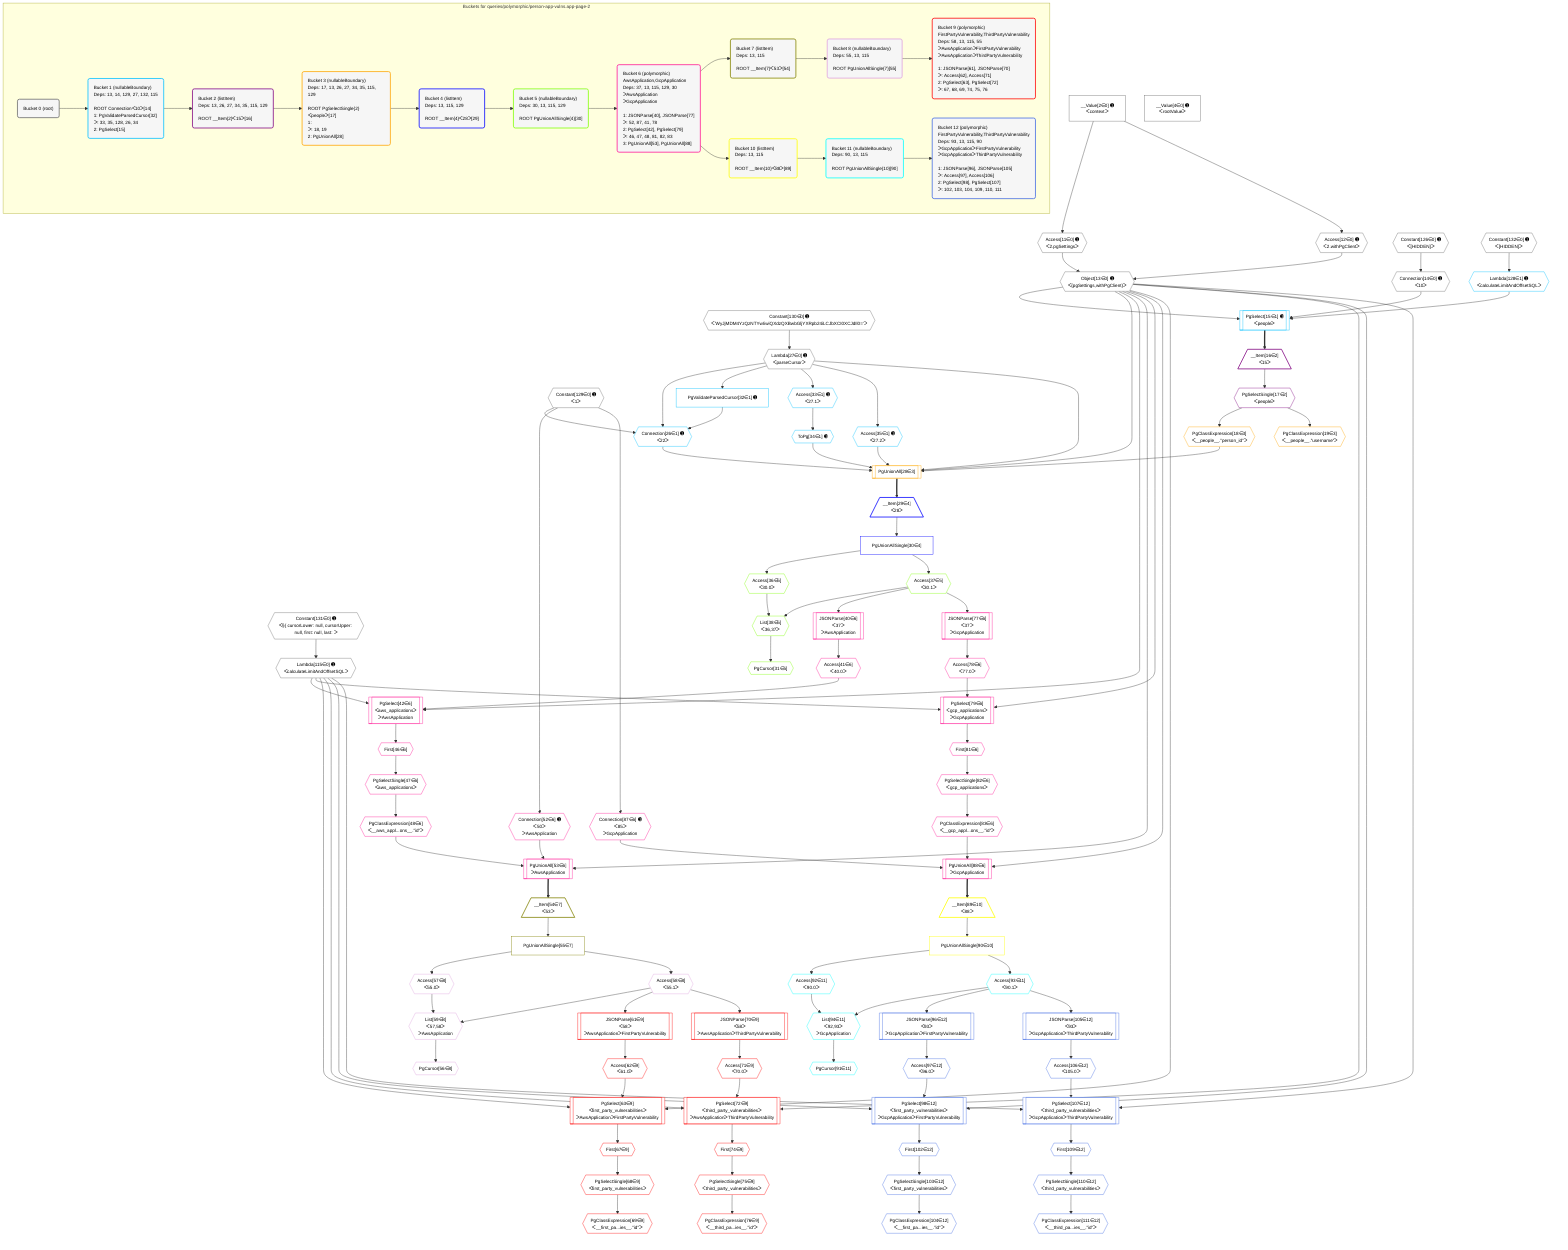 %%{init: {'themeVariables': { 'fontSize': '12px'}}}%%
graph TD
    classDef path fill:#eee,stroke:#000,color:#000
    classDef plan fill:#fff,stroke-width:1px,color:#000
    classDef itemplan fill:#fff,stroke-width:2px,color:#000
    classDef unbatchedplan fill:#dff,stroke-width:1px,color:#000
    classDef sideeffectplan fill:#fcc,stroke-width:2px,color:#000
    classDef bucket fill:#f6f6f6,color:#000,stroke-width:2px,text-align:left


    %% plan dependencies
    Object13{{"Object[13∈0] ➊<br />ᐸ{pgSettings,withPgClient}ᐳ"}}:::plan
    Access11{{"Access[11∈0] ➊<br />ᐸ2.pgSettingsᐳ"}}:::plan
    Access12{{"Access[12∈0] ➊<br />ᐸ2.withPgClientᐳ"}}:::plan
    Access11 & Access12 --> Object13
    __Value2["__Value[2∈0] ➊<br />ᐸcontextᐳ"]:::plan
    __Value2 --> Access11
    __Value2 --> Access12
    Connection14{{"Connection[14∈0] ➊<br />ᐸ10ᐳ"}}:::plan
    Constant126{{"Constant[126∈0] ➊<br />ᐸ[HIDDEN]ᐳ"}}:::plan
    Constant126 --> Connection14
    Lambda27{{"Lambda[27∈0] ➊<br />ᐸparseCursorᐳ"}}:::plan
    Constant130{{"Constant[130∈0] ➊<br />ᐸ'WyJjMDM4YzQzNTYwIiwiQXdzQXBwbGljYXRpb24iLCJbXCI0XCJdIl0='ᐳ"}}:::plan
    Constant130 --> Lambda27
    Lambda115{{"Lambda[115∈0] ➊<br />ᐸcalculateLimitAndOffsetSQLᐳ"}}:::plan
    Constant131{{"Constant[131∈0] ➊<br />ᐸ§{ cursorLower: null, cursorUpper: null, first: null, last: ᐳ"}}:::plan
    Constant131 --> Lambda115
    __Value4["__Value[4∈0] ➊<br />ᐸrootValueᐳ"]:::plan
    Constant129{{"Constant[129∈0] ➊<br />ᐸ1ᐳ"}}:::plan
    Constant132{{"Constant[132∈0] ➊<br />ᐸ[HIDDEN]ᐳ"}}:::plan
    PgSelect15[["PgSelect[15∈1] ➊<br />ᐸpeopleᐳ"]]:::plan
    Lambda128{{"Lambda[128∈1] ➊<br />ᐸcalculateLimitAndOffsetSQLᐳ"}}:::plan
    Object13 & Connection14 & Lambda128 --> PgSelect15
    Connection26{{"Connection[26∈1] ➊<br />ᐸ22ᐳ"}}:::plan
    PgValidateParsedCursor32["PgValidateParsedCursor[32∈1] ➊"]:::plan
    Constant129 & Lambda27 & PgValidateParsedCursor32 --> Connection26
    Lambda27 --> PgValidateParsedCursor32
    Access33{{"Access[33∈1] ➊<br />ᐸ27.1ᐳ"}}:::plan
    Lambda27 --> Access33
    ToPg34{{"ToPg[34∈1] ➊"}}:::plan
    Access33 --> ToPg34
    Access35{{"Access[35∈1] ➊<br />ᐸ27.2ᐳ"}}:::plan
    Lambda27 --> Access35
    Constant132 --> Lambda128
    __Item16[/"__Item[16∈2]<br />ᐸ15ᐳ"\]:::itemplan
    PgSelect15 ==> __Item16
    PgSelectSingle17{{"PgSelectSingle[17∈2]<br />ᐸpeopleᐳ"}}:::plan
    __Item16 --> PgSelectSingle17
    PgUnionAll28[["PgUnionAll[28∈3]"]]:::plan
    PgClassExpression18{{"PgClassExpression[18∈3]<br />ᐸ__people__.”person_id”ᐳ"}}:::plan
    Object13 & PgClassExpression18 & Connection26 & Lambda27 & ToPg34 & Access35 --> PgUnionAll28
    PgSelectSingle17 --> PgClassExpression18
    PgClassExpression19{{"PgClassExpression[19∈3]<br />ᐸ__people__.”username”ᐳ"}}:::plan
    PgSelectSingle17 --> PgClassExpression19
    __Item29[/"__Item[29∈4]<br />ᐸ28ᐳ"\]:::itemplan
    PgUnionAll28 ==> __Item29
    PgUnionAllSingle30["PgUnionAllSingle[30∈4]"]:::plan
    __Item29 --> PgUnionAllSingle30
    List38{{"List[38∈5]<br />ᐸ36,37ᐳ"}}:::plan
    Access36{{"Access[36∈5]<br />ᐸ30.0ᐳ"}}:::plan
    Access37{{"Access[37∈5]<br />ᐸ30.1ᐳ"}}:::plan
    Access36 & Access37 --> List38
    PgCursor31{{"PgCursor[31∈5]"}}:::plan
    List38 --> PgCursor31
    PgUnionAllSingle30 --> Access36
    PgUnionAllSingle30 --> Access37
    PgSelect42[["PgSelect[42∈6]<br />ᐸaws_applicationsᐳ<br />ᐳAwsApplication"]]:::plan
    Access41{{"Access[41∈6]<br />ᐸ40.0ᐳ"}}:::plan
    Object13 & Access41 & Lambda115 --> PgSelect42
    PgUnionAll53[["PgUnionAll[53∈6]<br />ᐳAwsApplication"]]:::plan
    PgClassExpression48{{"PgClassExpression[48∈6]<br />ᐸ__aws_appl...ons__.”id”ᐳ"}}:::plan
    Connection52{{"Connection[52∈6] ➊<br />ᐸ50ᐳ<br />ᐳAwsApplication"}}:::plan
    Object13 & PgClassExpression48 & Connection52 --> PgUnionAll53
    PgSelect79[["PgSelect[79∈6]<br />ᐸgcp_applicationsᐳ<br />ᐳGcpApplication"]]:::plan
    Access78{{"Access[78∈6]<br />ᐸ77.0ᐳ"}}:::plan
    Object13 & Access78 & Lambda115 --> PgSelect79
    PgUnionAll88[["PgUnionAll[88∈6]<br />ᐳGcpApplication"]]:::plan
    PgClassExpression83{{"PgClassExpression[83∈6]<br />ᐸ__gcp_appl...ons__.”id”ᐳ"}}:::plan
    Connection87{{"Connection[87∈6] ➊<br />ᐸ85ᐳ<br />ᐳGcpApplication"}}:::plan
    Object13 & PgClassExpression83 & Connection87 --> PgUnionAll88
    JSONParse40[["JSONParse[40∈6]<br />ᐸ37ᐳ<br />ᐳAwsApplication"]]:::plan
    Access37 --> JSONParse40
    JSONParse40 --> Access41
    First46{{"First[46∈6]"}}:::plan
    PgSelect42 --> First46
    PgSelectSingle47{{"PgSelectSingle[47∈6]<br />ᐸaws_applicationsᐳ"}}:::plan
    First46 --> PgSelectSingle47
    PgSelectSingle47 --> PgClassExpression48
    Constant129 --> Connection52
    JSONParse77[["JSONParse[77∈6]<br />ᐸ37ᐳ<br />ᐳGcpApplication"]]:::plan
    Access37 --> JSONParse77
    JSONParse77 --> Access78
    First81{{"First[81∈6]"}}:::plan
    PgSelect79 --> First81
    PgSelectSingle82{{"PgSelectSingle[82∈6]<br />ᐸgcp_applicationsᐳ"}}:::plan
    First81 --> PgSelectSingle82
    PgSelectSingle82 --> PgClassExpression83
    Constant129 --> Connection87
    __Item54[/"__Item[54∈7]<br />ᐸ53ᐳ"\]:::itemplan
    PgUnionAll53 ==> __Item54
    PgUnionAllSingle55["PgUnionAllSingle[55∈7]"]:::plan
    __Item54 --> PgUnionAllSingle55
    List59{{"List[59∈8]<br />ᐸ57,58ᐳ<br />ᐳAwsApplication"}}:::plan
    Access57{{"Access[57∈8]<br />ᐸ55.0ᐳ"}}:::plan
    Access58{{"Access[58∈8]<br />ᐸ55.1ᐳ"}}:::plan
    Access57 & Access58 --> List59
    PgCursor56{{"PgCursor[56∈8]"}}:::plan
    List59 --> PgCursor56
    PgUnionAllSingle55 --> Access57
    PgUnionAllSingle55 --> Access58
    PgSelect63[["PgSelect[63∈9]<br />ᐸfirst_party_vulnerabilitiesᐳ<br />ᐳAwsApplicationᐳFirstPartyVulnerability"]]:::plan
    Access62{{"Access[62∈9]<br />ᐸ61.0ᐳ"}}:::plan
    Object13 & Access62 & Lambda115 --> PgSelect63
    PgSelect72[["PgSelect[72∈9]<br />ᐸthird_party_vulnerabilitiesᐳ<br />ᐳAwsApplicationᐳThirdPartyVulnerability"]]:::plan
    Access71{{"Access[71∈9]<br />ᐸ70.0ᐳ"}}:::plan
    Object13 & Access71 & Lambda115 --> PgSelect72
    JSONParse61[["JSONParse[61∈9]<br />ᐸ58ᐳ<br />ᐳAwsApplicationᐳFirstPartyVulnerability"]]:::plan
    Access58 --> JSONParse61
    JSONParse61 --> Access62
    First67{{"First[67∈9]"}}:::plan
    PgSelect63 --> First67
    PgSelectSingle68{{"PgSelectSingle[68∈9]<br />ᐸfirst_party_vulnerabilitiesᐳ"}}:::plan
    First67 --> PgSelectSingle68
    PgClassExpression69{{"PgClassExpression[69∈9]<br />ᐸ__first_pa...ies__.”id”ᐳ"}}:::plan
    PgSelectSingle68 --> PgClassExpression69
    JSONParse70[["JSONParse[70∈9]<br />ᐸ58ᐳ<br />ᐳAwsApplicationᐳThirdPartyVulnerability"]]:::plan
    Access58 --> JSONParse70
    JSONParse70 --> Access71
    First74{{"First[74∈9]"}}:::plan
    PgSelect72 --> First74
    PgSelectSingle75{{"PgSelectSingle[75∈9]<br />ᐸthird_party_vulnerabilitiesᐳ"}}:::plan
    First74 --> PgSelectSingle75
    PgClassExpression76{{"PgClassExpression[76∈9]<br />ᐸ__third_pa...ies__.”id”ᐳ"}}:::plan
    PgSelectSingle75 --> PgClassExpression76
    __Item89[/"__Item[89∈10]<br />ᐸ88ᐳ"\]:::itemplan
    PgUnionAll88 ==> __Item89
    PgUnionAllSingle90["PgUnionAllSingle[90∈10]"]:::plan
    __Item89 --> PgUnionAllSingle90
    List94{{"List[94∈11]<br />ᐸ92,93ᐳ<br />ᐳGcpApplication"}}:::plan
    Access92{{"Access[92∈11]<br />ᐸ90.0ᐳ"}}:::plan
    Access93{{"Access[93∈11]<br />ᐸ90.1ᐳ"}}:::plan
    Access92 & Access93 --> List94
    PgCursor91{{"PgCursor[91∈11]"}}:::plan
    List94 --> PgCursor91
    PgUnionAllSingle90 --> Access92
    PgUnionAllSingle90 --> Access93
    PgSelect98[["PgSelect[98∈12]<br />ᐸfirst_party_vulnerabilitiesᐳ<br />ᐳGcpApplicationᐳFirstPartyVulnerability"]]:::plan
    Access97{{"Access[97∈12]<br />ᐸ96.0ᐳ"}}:::plan
    Object13 & Access97 & Lambda115 --> PgSelect98
    PgSelect107[["PgSelect[107∈12]<br />ᐸthird_party_vulnerabilitiesᐳ<br />ᐳGcpApplicationᐳThirdPartyVulnerability"]]:::plan
    Access106{{"Access[106∈12]<br />ᐸ105.0ᐳ"}}:::plan
    Object13 & Access106 & Lambda115 --> PgSelect107
    JSONParse96[["JSONParse[96∈12]<br />ᐸ93ᐳ<br />ᐳGcpApplicationᐳFirstPartyVulnerability"]]:::plan
    Access93 --> JSONParse96
    JSONParse96 --> Access97
    First102{{"First[102∈12]"}}:::plan
    PgSelect98 --> First102
    PgSelectSingle103{{"PgSelectSingle[103∈12]<br />ᐸfirst_party_vulnerabilitiesᐳ"}}:::plan
    First102 --> PgSelectSingle103
    PgClassExpression104{{"PgClassExpression[104∈12]<br />ᐸ__first_pa...ies__.”id”ᐳ"}}:::plan
    PgSelectSingle103 --> PgClassExpression104
    JSONParse105[["JSONParse[105∈12]<br />ᐸ93ᐳ<br />ᐳGcpApplicationᐳThirdPartyVulnerability"]]:::plan
    Access93 --> JSONParse105
    JSONParse105 --> Access106
    First109{{"First[109∈12]"}}:::plan
    PgSelect107 --> First109
    PgSelectSingle110{{"PgSelectSingle[110∈12]<br />ᐸthird_party_vulnerabilitiesᐳ"}}:::plan
    First109 --> PgSelectSingle110
    PgClassExpression111{{"PgClassExpression[111∈12]<br />ᐸ__third_pa...ies__.”id”ᐳ"}}:::plan
    PgSelectSingle110 --> PgClassExpression111

    %% define steps

    subgraph "Buckets for queries/polymorphic/person-app-vulns.app-page-2"
    Bucket0("Bucket 0 (root)"):::bucket
    classDef bucket0 stroke:#696969
    class Bucket0,__Value2,__Value4,Access11,Access12,Object13,Connection14,Lambda27,Lambda115,Constant126,Constant129,Constant130,Constant131,Constant132 bucket0
    Bucket1("Bucket 1 (nullableBoundary)<br />Deps: 13, 14, 129, 27, 132, 115<br /><br />ROOT Connectionᐸ10ᐳ[14]<br />1: PgValidateParsedCursor[32]<br />ᐳ: 33, 35, 128, 26, 34<br />2: PgSelect[15]"):::bucket
    classDef bucket1 stroke:#00bfff
    class Bucket1,PgSelect15,Connection26,PgValidateParsedCursor32,Access33,ToPg34,Access35,Lambda128 bucket1
    Bucket2("Bucket 2 (listItem)<br />Deps: 13, 26, 27, 34, 35, 115, 129<br /><br />ROOT __Item{2}ᐸ15ᐳ[16]"):::bucket
    classDef bucket2 stroke:#7f007f
    class Bucket2,__Item16,PgSelectSingle17 bucket2
    Bucket3("Bucket 3 (nullableBoundary)<br />Deps: 17, 13, 26, 27, 34, 35, 115, 129<br /><br />ROOT PgSelectSingle{2}ᐸpeopleᐳ[17]<br />1: <br />ᐳ: 18, 19<br />2: PgUnionAll[28]"):::bucket
    classDef bucket3 stroke:#ffa500
    class Bucket3,PgClassExpression18,PgClassExpression19,PgUnionAll28 bucket3
    Bucket4("Bucket 4 (listItem)<br />Deps: 13, 115, 129<br /><br />ROOT __Item{4}ᐸ28ᐳ[29]"):::bucket
    classDef bucket4 stroke:#0000ff
    class Bucket4,__Item29,PgUnionAllSingle30 bucket4
    Bucket5("Bucket 5 (nullableBoundary)<br />Deps: 30, 13, 115, 129<br /><br />ROOT PgUnionAllSingle{4}[30]"):::bucket
    classDef bucket5 stroke:#7fff00
    class Bucket5,PgCursor31,Access36,Access37,List38 bucket5
    Bucket6("Bucket 6 (polymorphic)<br />AwsApplication,GcpApplication<br />Deps: 37, 13, 115, 129, 30<br />ᐳAwsApplication<br />ᐳGcpApplication<br /><br />1: JSONParse[40], JSONParse[77]<br />ᐳ: 52, 87, 41, 78<br />2: PgSelect[42], PgSelect[79]<br />ᐳ: 46, 47, 48, 81, 82, 83<br />3: PgUnionAll[53], PgUnionAll[88]"):::bucket
    classDef bucket6 stroke:#ff1493
    class Bucket6,JSONParse40,Access41,PgSelect42,First46,PgSelectSingle47,PgClassExpression48,Connection52,PgUnionAll53,JSONParse77,Access78,PgSelect79,First81,PgSelectSingle82,PgClassExpression83,Connection87,PgUnionAll88 bucket6
    Bucket7("Bucket 7 (listItem)<br />Deps: 13, 115<br /><br />ROOT __Item{7}ᐸ53ᐳ[54]"):::bucket
    classDef bucket7 stroke:#808000
    class Bucket7,__Item54,PgUnionAllSingle55 bucket7
    Bucket8("Bucket 8 (nullableBoundary)<br />Deps: 55, 13, 115<br /><br />ROOT PgUnionAllSingle{7}[55]"):::bucket
    classDef bucket8 stroke:#dda0dd
    class Bucket8,PgCursor56,Access57,Access58,List59 bucket8
    Bucket9("Bucket 9 (polymorphic)<br />FirstPartyVulnerability,ThirdPartyVulnerability<br />Deps: 58, 13, 115, 55<br />ᐳAwsApplicationᐳFirstPartyVulnerability<br />ᐳAwsApplicationᐳThirdPartyVulnerability<br /><br />1: JSONParse[61], JSONParse[70]<br />ᐳ: Access[62], Access[71]<br />2: PgSelect[63], PgSelect[72]<br />ᐳ: 67, 68, 69, 74, 75, 76"):::bucket
    classDef bucket9 stroke:#ff0000
    class Bucket9,JSONParse61,Access62,PgSelect63,First67,PgSelectSingle68,PgClassExpression69,JSONParse70,Access71,PgSelect72,First74,PgSelectSingle75,PgClassExpression76 bucket9
    Bucket10("Bucket 10 (listItem)<br />Deps: 13, 115<br /><br />ROOT __Item{10}ᐸ88ᐳ[89]"):::bucket
    classDef bucket10 stroke:#ffff00
    class Bucket10,__Item89,PgUnionAllSingle90 bucket10
    Bucket11("Bucket 11 (nullableBoundary)<br />Deps: 90, 13, 115<br /><br />ROOT PgUnionAllSingle{10}[90]"):::bucket
    classDef bucket11 stroke:#00ffff
    class Bucket11,PgCursor91,Access92,Access93,List94 bucket11
    Bucket12("Bucket 12 (polymorphic)<br />FirstPartyVulnerability,ThirdPartyVulnerability<br />Deps: 93, 13, 115, 90<br />ᐳGcpApplicationᐳFirstPartyVulnerability<br />ᐳGcpApplicationᐳThirdPartyVulnerability<br /><br />1: JSONParse[96], JSONParse[105]<br />ᐳ: Access[97], Access[106]<br />2: PgSelect[98], PgSelect[107]<br />ᐳ: 102, 103, 104, 109, 110, 111"):::bucket
    classDef bucket12 stroke:#4169e1
    class Bucket12,JSONParse96,Access97,PgSelect98,First102,PgSelectSingle103,PgClassExpression104,JSONParse105,Access106,PgSelect107,First109,PgSelectSingle110,PgClassExpression111 bucket12
    Bucket0 --> Bucket1
    Bucket1 --> Bucket2
    Bucket2 --> Bucket3
    Bucket3 --> Bucket4
    Bucket4 --> Bucket5
    Bucket5 --> Bucket6
    Bucket6 --> Bucket7 & Bucket10
    Bucket7 --> Bucket8
    Bucket8 --> Bucket9
    Bucket10 --> Bucket11
    Bucket11 --> Bucket12
    end